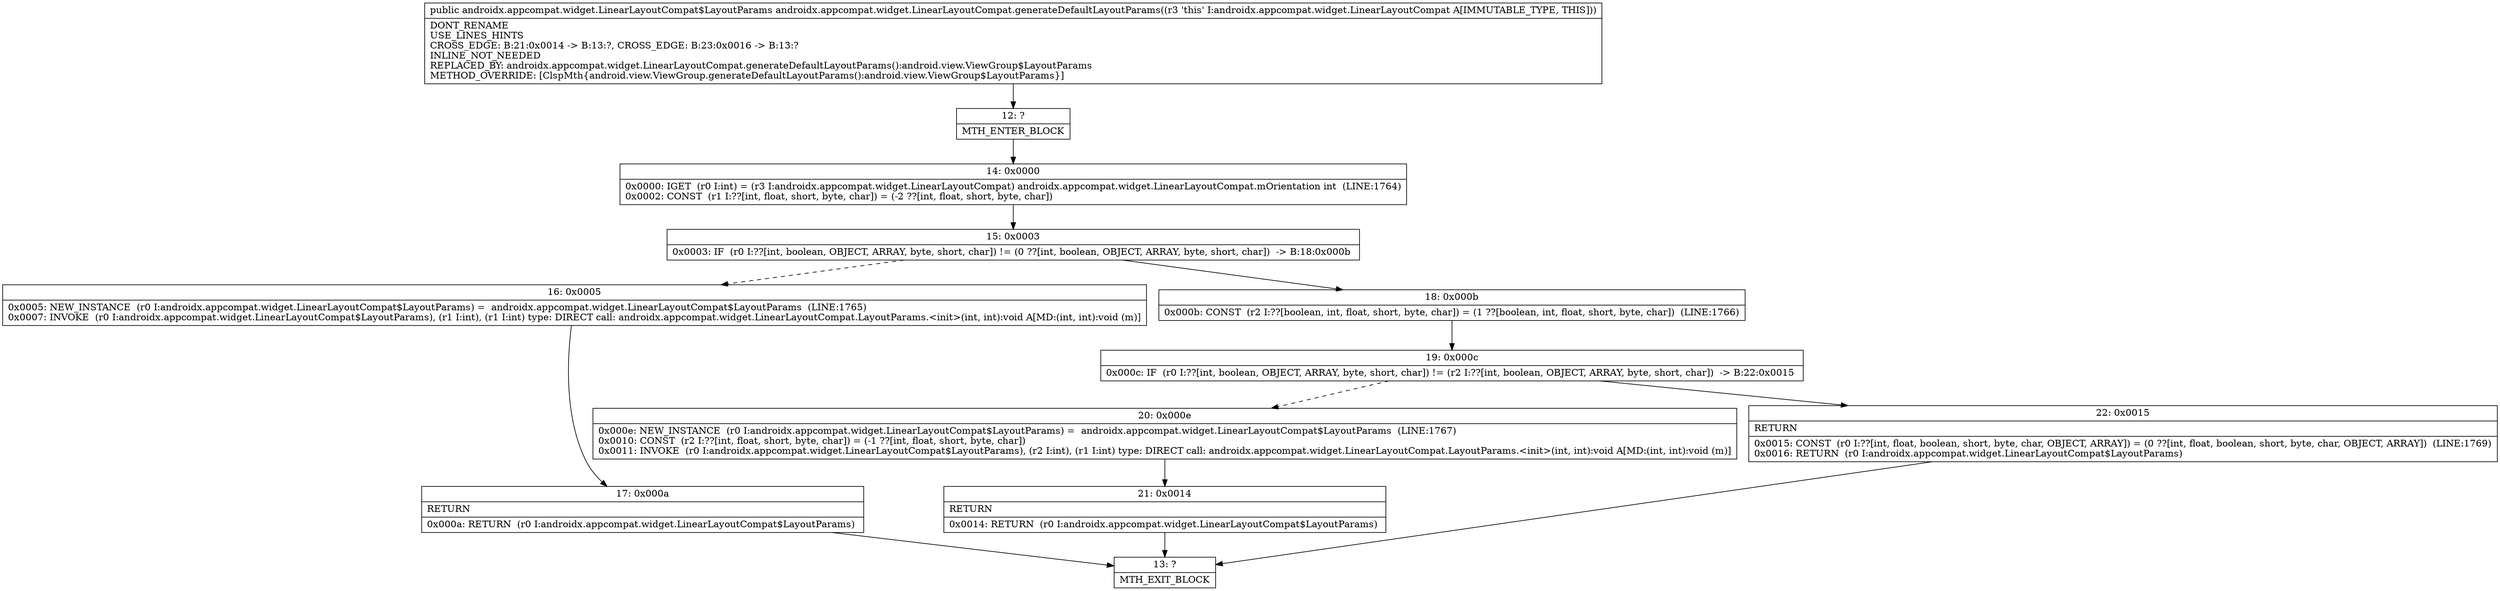 digraph "CFG forandroidx.appcompat.widget.LinearLayoutCompat.generateDefaultLayoutParams()Landroidx\/appcompat\/widget\/LinearLayoutCompat$LayoutParams;" {
Node_12 [shape=record,label="{12\:\ ?|MTH_ENTER_BLOCK\l}"];
Node_14 [shape=record,label="{14\:\ 0x0000|0x0000: IGET  (r0 I:int) = (r3 I:androidx.appcompat.widget.LinearLayoutCompat) androidx.appcompat.widget.LinearLayoutCompat.mOrientation int  (LINE:1764)\l0x0002: CONST  (r1 I:??[int, float, short, byte, char]) = (\-2 ??[int, float, short, byte, char]) \l}"];
Node_15 [shape=record,label="{15\:\ 0x0003|0x0003: IF  (r0 I:??[int, boolean, OBJECT, ARRAY, byte, short, char]) != (0 ??[int, boolean, OBJECT, ARRAY, byte, short, char])  \-\> B:18:0x000b \l}"];
Node_16 [shape=record,label="{16\:\ 0x0005|0x0005: NEW_INSTANCE  (r0 I:androidx.appcompat.widget.LinearLayoutCompat$LayoutParams) =  androidx.appcompat.widget.LinearLayoutCompat$LayoutParams  (LINE:1765)\l0x0007: INVOKE  (r0 I:androidx.appcompat.widget.LinearLayoutCompat$LayoutParams), (r1 I:int), (r1 I:int) type: DIRECT call: androidx.appcompat.widget.LinearLayoutCompat.LayoutParams.\<init\>(int, int):void A[MD:(int, int):void (m)]\l}"];
Node_17 [shape=record,label="{17\:\ 0x000a|RETURN\l|0x000a: RETURN  (r0 I:androidx.appcompat.widget.LinearLayoutCompat$LayoutParams) \l}"];
Node_13 [shape=record,label="{13\:\ ?|MTH_EXIT_BLOCK\l}"];
Node_18 [shape=record,label="{18\:\ 0x000b|0x000b: CONST  (r2 I:??[boolean, int, float, short, byte, char]) = (1 ??[boolean, int, float, short, byte, char])  (LINE:1766)\l}"];
Node_19 [shape=record,label="{19\:\ 0x000c|0x000c: IF  (r0 I:??[int, boolean, OBJECT, ARRAY, byte, short, char]) != (r2 I:??[int, boolean, OBJECT, ARRAY, byte, short, char])  \-\> B:22:0x0015 \l}"];
Node_20 [shape=record,label="{20\:\ 0x000e|0x000e: NEW_INSTANCE  (r0 I:androidx.appcompat.widget.LinearLayoutCompat$LayoutParams) =  androidx.appcompat.widget.LinearLayoutCompat$LayoutParams  (LINE:1767)\l0x0010: CONST  (r2 I:??[int, float, short, byte, char]) = (\-1 ??[int, float, short, byte, char]) \l0x0011: INVOKE  (r0 I:androidx.appcompat.widget.LinearLayoutCompat$LayoutParams), (r2 I:int), (r1 I:int) type: DIRECT call: androidx.appcompat.widget.LinearLayoutCompat.LayoutParams.\<init\>(int, int):void A[MD:(int, int):void (m)]\l}"];
Node_21 [shape=record,label="{21\:\ 0x0014|RETURN\l|0x0014: RETURN  (r0 I:androidx.appcompat.widget.LinearLayoutCompat$LayoutParams) \l}"];
Node_22 [shape=record,label="{22\:\ 0x0015|RETURN\l|0x0015: CONST  (r0 I:??[int, float, boolean, short, byte, char, OBJECT, ARRAY]) = (0 ??[int, float, boolean, short, byte, char, OBJECT, ARRAY])  (LINE:1769)\l0x0016: RETURN  (r0 I:androidx.appcompat.widget.LinearLayoutCompat$LayoutParams) \l}"];
MethodNode[shape=record,label="{public androidx.appcompat.widget.LinearLayoutCompat$LayoutParams androidx.appcompat.widget.LinearLayoutCompat.generateDefaultLayoutParams((r3 'this' I:androidx.appcompat.widget.LinearLayoutCompat A[IMMUTABLE_TYPE, THIS]))  | DONT_RENAME\lUSE_LINES_HINTS\lCROSS_EDGE: B:21:0x0014 \-\> B:13:?, CROSS_EDGE: B:23:0x0016 \-\> B:13:?\lINLINE_NOT_NEEDED\lREPLACED_BY: androidx.appcompat.widget.LinearLayoutCompat.generateDefaultLayoutParams():android.view.ViewGroup$LayoutParams\lMETHOD_OVERRIDE: [ClspMth\{android.view.ViewGroup.generateDefaultLayoutParams():android.view.ViewGroup$LayoutParams\}]\l}"];
MethodNode -> Node_12;Node_12 -> Node_14;
Node_14 -> Node_15;
Node_15 -> Node_16[style=dashed];
Node_15 -> Node_18;
Node_16 -> Node_17;
Node_17 -> Node_13;
Node_18 -> Node_19;
Node_19 -> Node_20[style=dashed];
Node_19 -> Node_22;
Node_20 -> Node_21;
Node_21 -> Node_13;
Node_22 -> Node_13;
}

